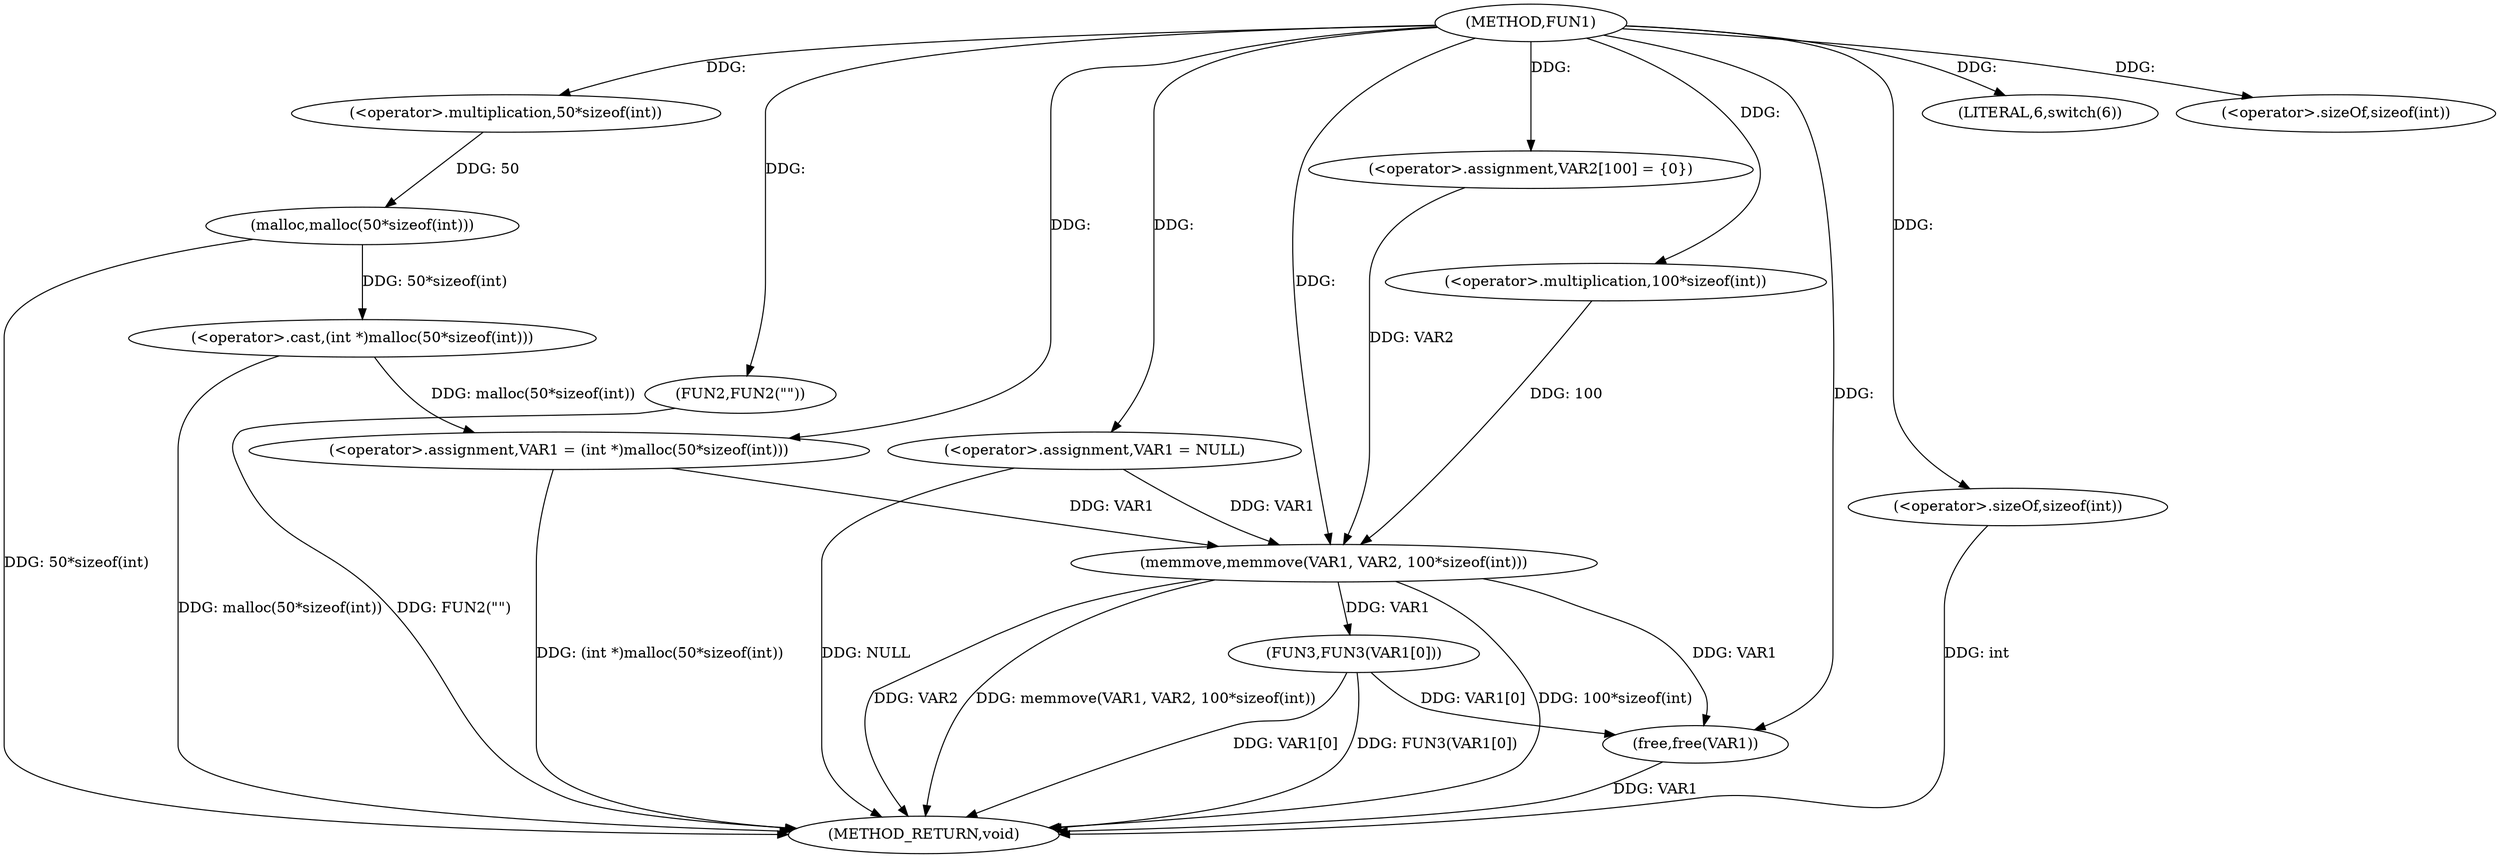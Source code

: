 digraph FUN1 {  
"1000100" [label = "(METHOD,FUN1)" ]
"1000141" [label = "(METHOD_RETURN,void)" ]
"1000103" [label = "(<operator>.assignment,VAR1 = NULL)" ]
"1000107" [label = "(LITERAL,6,switch(6))" ]
"1000110" [label = "(<operator>.assignment,VAR1 = (int *)malloc(50*sizeof(int)))" ]
"1000112" [label = "(<operator>.cast,(int *)malloc(50*sizeof(int)))" ]
"1000114" [label = "(malloc,malloc(50*sizeof(int)))" ]
"1000115" [label = "(<operator>.multiplication,50*sizeof(int))" ]
"1000117" [label = "(<operator>.sizeOf,sizeof(int))" ]
"1000121" [label = "(FUN2,FUN2(\"\"))" ]
"1000126" [label = "(<operator>.assignment,VAR2[100] = {0})" ]
"1000128" [label = "(memmove,memmove(VAR1, VAR2, 100*sizeof(int)))" ]
"1000131" [label = "(<operator>.multiplication,100*sizeof(int))" ]
"1000133" [label = "(<operator>.sizeOf,sizeof(int))" ]
"1000135" [label = "(FUN3,FUN3(VAR1[0]))" ]
"1000139" [label = "(free,free(VAR1))" ]
  "1000103" -> "1000141"  [ label = "DDG: NULL"] 
  "1000112" -> "1000141"  [ label = "DDG: malloc(50*sizeof(int))"] 
  "1000139" -> "1000141"  [ label = "DDG: VAR1"] 
  "1000135" -> "1000141"  [ label = "DDG: VAR1[0]"] 
  "1000128" -> "1000141"  [ label = "DDG: memmove(VAR1, VAR2, 100*sizeof(int))"] 
  "1000128" -> "1000141"  [ label = "DDG: 100*sizeof(int)"] 
  "1000128" -> "1000141"  [ label = "DDG: VAR2"] 
  "1000133" -> "1000141"  [ label = "DDG: int"] 
  "1000114" -> "1000141"  [ label = "DDG: 50*sizeof(int)"] 
  "1000121" -> "1000141"  [ label = "DDG: FUN2(\"\")"] 
  "1000110" -> "1000141"  [ label = "DDG: (int *)malloc(50*sizeof(int))"] 
  "1000135" -> "1000141"  [ label = "DDG: FUN3(VAR1[0])"] 
  "1000100" -> "1000103"  [ label = "DDG: "] 
  "1000100" -> "1000107"  [ label = "DDG: "] 
  "1000112" -> "1000110"  [ label = "DDG: malloc(50*sizeof(int))"] 
  "1000100" -> "1000110"  [ label = "DDG: "] 
  "1000114" -> "1000112"  [ label = "DDG: 50*sizeof(int)"] 
  "1000115" -> "1000114"  [ label = "DDG: 50"] 
  "1000100" -> "1000115"  [ label = "DDG: "] 
  "1000100" -> "1000117"  [ label = "DDG: "] 
  "1000100" -> "1000121"  [ label = "DDG: "] 
  "1000100" -> "1000126"  [ label = "DDG: "] 
  "1000103" -> "1000128"  [ label = "DDG: VAR1"] 
  "1000110" -> "1000128"  [ label = "DDG: VAR1"] 
  "1000100" -> "1000128"  [ label = "DDG: "] 
  "1000126" -> "1000128"  [ label = "DDG: VAR2"] 
  "1000131" -> "1000128"  [ label = "DDG: 100"] 
  "1000100" -> "1000131"  [ label = "DDG: "] 
  "1000100" -> "1000133"  [ label = "DDG: "] 
  "1000128" -> "1000135"  [ label = "DDG: VAR1"] 
  "1000128" -> "1000139"  [ label = "DDG: VAR1"] 
  "1000135" -> "1000139"  [ label = "DDG: VAR1[0]"] 
  "1000100" -> "1000139"  [ label = "DDG: "] 
}
